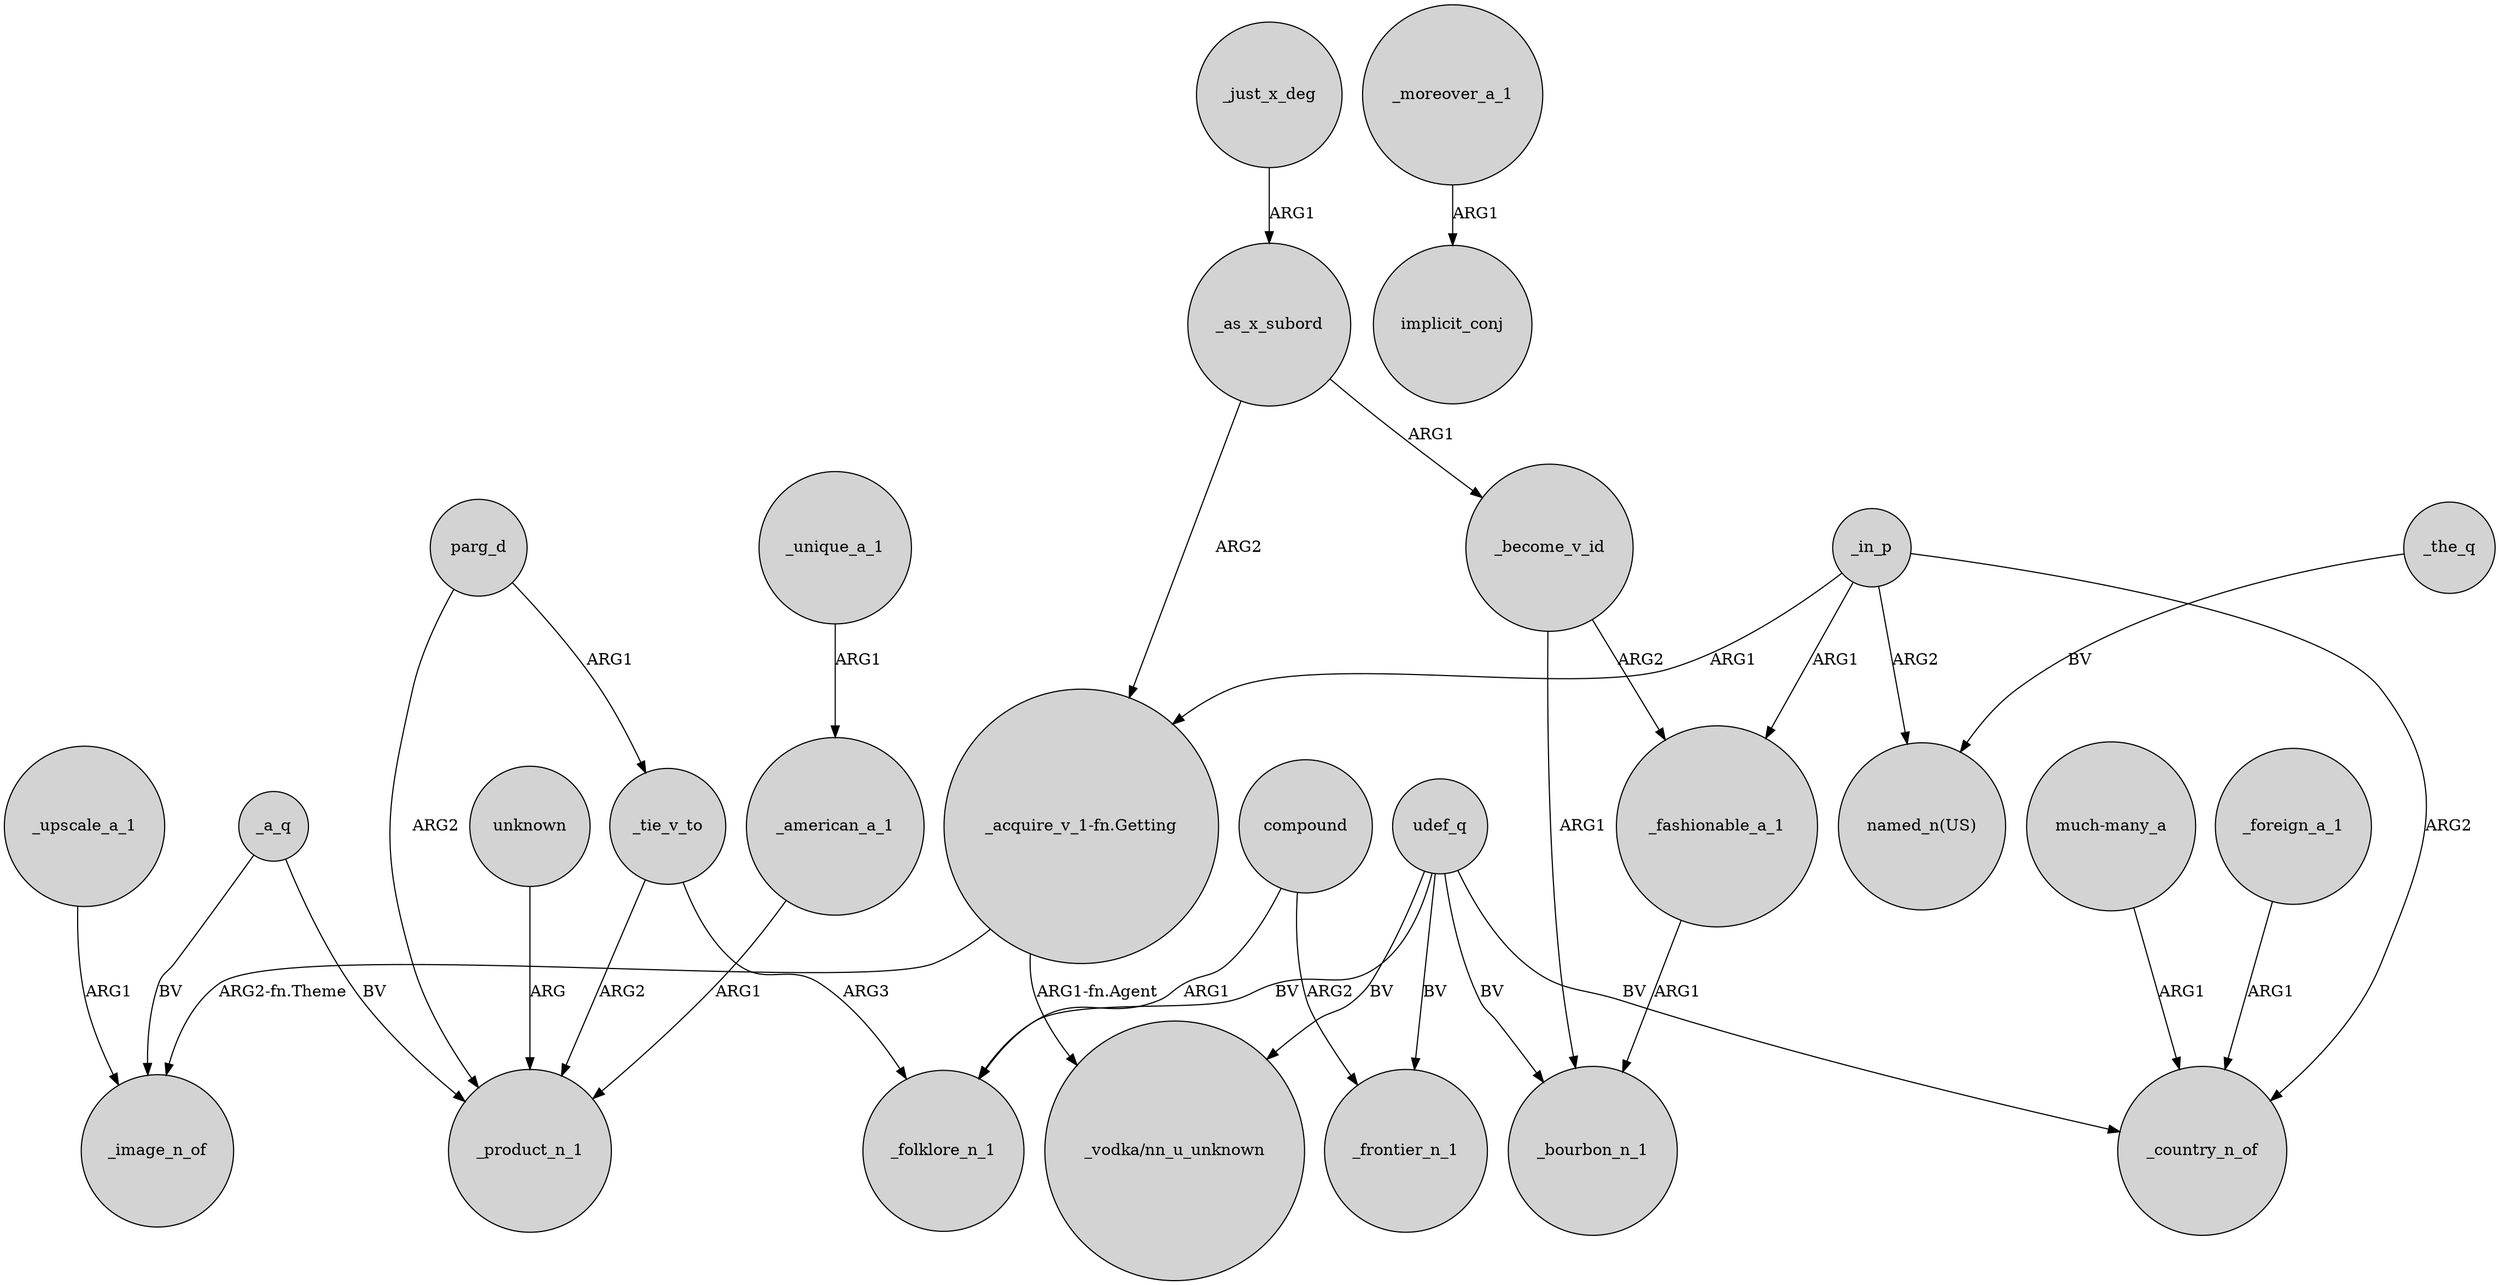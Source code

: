 digraph {
	node [shape=circle style=filled]
	_fashionable_a_1 -> _bourbon_n_1 [label=ARG1]
	_just_x_deg -> _as_x_subord [label=ARG1]
	udef_q -> "_vodka/nn_u_unknown" [label=BV]
	"_acquire_v_1-fn.Getting" -> "_vodka/nn_u_unknown" [label="ARG1-fn.Agent"]
	_unique_a_1 -> _american_a_1 [label=ARG1]
	parg_d -> _product_n_1 [label=ARG2]
	_upscale_a_1 -> _image_n_of [label=ARG1]
	_in_p -> "_acquire_v_1-fn.Getting" [label=ARG1]
	_a_q -> _image_n_of [label=BV]
	udef_q -> _bourbon_n_1 [label=BV]
	_a_q -> _product_n_1 [label=BV]
	compound -> _folklore_n_1 [label=ARG1]
	_tie_v_to -> _folklore_n_1 [label=ARG3]
	_in_p -> _country_n_of [label=ARG2]
	"much-many_a" -> _country_n_of [label=ARG1]
	udef_q -> _folklore_n_1 [label=BV]
	_in_p -> "named_n(US)" [label=ARG2]
	_the_q -> "named_n(US)" [label=BV]
	_tie_v_to -> _product_n_1 [label=ARG2]
	udef_q -> _frontier_n_1 [label=BV]
	udef_q -> _country_n_of [label=BV]
	unknown -> _product_n_1 [label=ARG]
	parg_d -> _tie_v_to [label=ARG1]
	compound -> _frontier_n_1 [label=ARG2]
	_become_v_id -> _fashionable_a_1 [label=ARG2]
	_become_v_id -> _bourbon_n_1 [label=ARG1]
	_in_p -> _fashionable_a_1 [label=ARG1]
	_as_x_subord -> "_acquire_v_1-fn.Getting" [label=ARG2]
	_foreign_a_1 -> _country_n_of [label=ARG1]
	_as_x_subord -> _become_v_id [label=ARG1]
	_american_a_1 -> _product_n_1 [label=ARG1]
	_moreover_a_1 -> implicit_conj [label=ARG1]
	"_acquire_v_1-fn.Getting" -> _image_n_of [label="ARG2-fn.Theme"]
}

